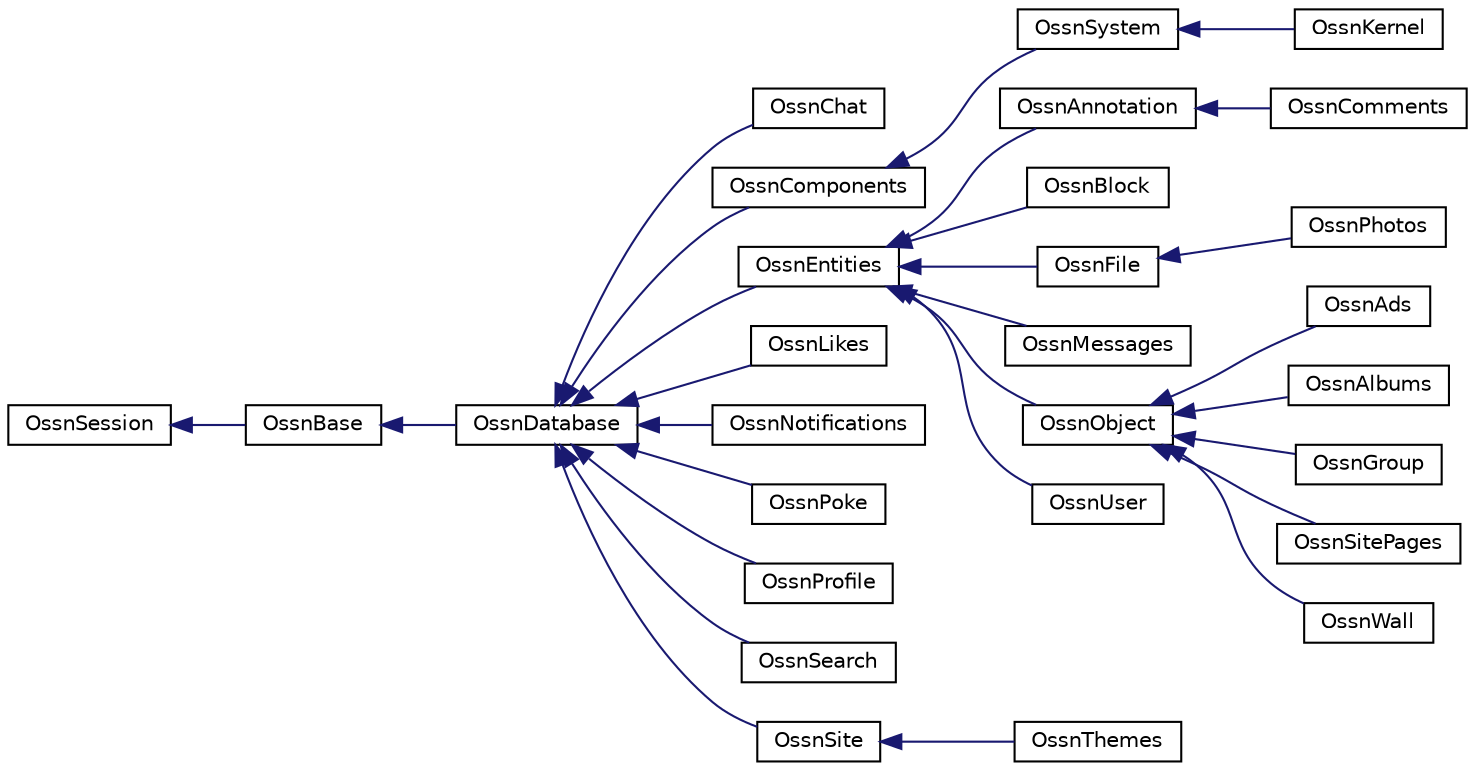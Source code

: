 digraph "Graphical Class Hierarchy"
{
  edge [fontname="Helvetica",fontsize="10",labelfontname="Helvetica",labelfontsize="10"];
  node [fontname="Helvetica",fontsize="10",shape=record];
  rankdir="LR";
  Node1 [label="OssnSession",height=0.2,width=0.4,color="black", fillcolor="white", style="filled",URL="$class_ossn_session.html"];
  Node1 -> Node2 [dir="back",color="midnightblue",fontsize="10",style="solid",fontname="Helvetica"];
  Node2 [label="OssnBase",height=0.2,width=0.4,color="black", fillcolor="white", style="filled",URL="$class_ossn_base.html"];
  Node2 -> Node3 [dir="back",color="midnightblue",fontsize="10",style="solid",fontname="Helvetica"];
  Node3 [label="OssnDatabase",height=0.2,width=0.4,color="black", fillcolor="white", style="filled",URL="$class_ossn_database.html"];
  Node3 -> Node4 [dir="back",color="midnightblue",fontsize="10",style="solid",fontname="Helvetica"];
  Node4 [label="OssnChat",height=0.2,width=0.4,color="black", fillcolor="white", style="filled",URL="$class_ossn_chat.html"];
  Node3 -> Node5 [dir="back",color="midnightblue",fontsize="10",style="solid",fontname="Helvetica"];
  Node5 [label="OssnComponents",height=0.2,width=0.4,color="black", fillcolor="white", style="filled",URL="$class_ossn_components.html"];
  Node5 -> Node6 [dir="back",color="midnightblue",fontsize="10",style="solid",fontname="Helvetica"];
  Node6 [label="OssnSystem",height=0.2,width=0.4,color="black", fillcolor="white", style="filled",URL="$class_ossn_system.html"];
  Node6 -> Node7 [dir="back",color="midnightblue",fontsize="10",style="solid",fontname="Helvetica"];
  Node7 [label="OssnKernel",height=0.2,width=0.4,color="black", fillcolor="white", style="filled",URL="$class_ossn_kernel.html"];
  Node3 -> Node8 [dir="back",color="midnightblue",fontsize="10",style="solid",fontname="Helvetica"];
  Node8 [label="OssnEntities",height=0.2,width=0.4,color="black", fillcolor="white", style="filled",URL="$class_ossn_entities.html"];
  Node8 -> Node9 [dir="back",color="midnightblue",fontsize="10",style="solid",fontname="Helvetica"];
  Node9 [label="OssnAnnotation",height=0.2,width=0.4,color="black", fillcolor="white", style="filled",URL="$class_ossn_annotation.html"];
  Node9 -> Node10 [dir="back",color="midnightblue",fontsize="10",style="solid",fontname="Helvetica"];
  Node10 [label="OssnComments",height=0.2,width=0.4,color="black", fillcolor="white", style="filled",URL="$class_ossn_comments.html"];
  Node8 -> Node11 [dir="back",color="midnightblue",fontsize="10",style="solid",fontname="Helvetica"];
  Node11 [label="OssnBlock",height=0.2,width=0.4,color="black", fillcolor="white", style="filled",URL="$class_ossn_block.html"];
  Node8 -> Node12 [dir="back",color="midnightblue",fontsize="10",style="solid",fontname="Helvetica"];
  Node12 [label="OssnFile",height=0.2,width=0.4,color="black", fillcolor="white", style="filled",URL="$class_ossn_file.html"];
  Node12 -> Node13 [dir="back",color="midnightblue",fontsize="10",style="solid",fontname="Helvetica"];
  Node13 [label="OssnPhotos",height=0.2,width=0.4,color="black", fillcolor="white", style="filled",URL="$class_ossn_photos.html"];
  Node8 -> Node14 [dir="back",color="midnightblue",fontsize="10",style="solid",fontname="Helvetica"];
  Node14 [label="OssnMessages",height=0.2,width=0.4,color="black", fillcolor="white", style="filled",URL="$class_ossn_messages.html"];
  Node8 -> Node15 [dir="back",color="midnightblue",fontsize="10",style="solid",fontname="Helvetica"];
  Node15 [label="OssnObject",height=0.2,width=0.4,color="black", fillcolor="white", style="filled",URL="$class_ossn_object.html"];
  Node15 -> Node16 [dir="back",color="midnightblue",fontsize="10",style="solid",fontname="Helvetica"];
  Node16 [label="OssnAds",height=0.2,width=0.4,color="black", fillcolor="white", style="filled",URL="$class_ossn_ads.html"];
  Node15 -> Node17 [dir="back",color="midnightblue",fontsize="10",style="solid",fontname="Helvetica"];
  Node17 [label="OssnAlbums",height=0.2,width=0.4,color="black", fillcolor="white", style="filled",URL="$class_ossn_albums.html"];
  Node15 -> Node18 [dir="back",color="midnightblue",fontsize="10",style="solid",fontname="Helvetica"];
  Node18 [label="OssnGroup",height=0.2,width=0.4,color="black", fillcolor="white", style="filled",URL="$class_ossn_group.html"];
  Node15 -> Node19 [dir="back",color="midnightblue",fontsize="10",style="solid",fontname="Helvetica"];
  Node19 [label="OssnSitePages",height=0.2,width=0.4,color="black", fillcolor="white", style="filled",URL="$class_ossn_site_pages.html"];
  Node15 -> Node20 [dir="back",color="midnightblue",fontsize="10",style="solid",fontname="Helvetica"];
  Node20 [label="OssnWall",height=0.2,width=0.4,color="black", fillcolor="white", style="filled",URL="$class_ossn_wall.html"];
  Node8 -> Node21 [dir="back",color="midnightblue",fontsize="10",style="solid",fontname="Helvetica"];
  Node21 [label="OssnUser",height=0.2,width=0.4,color="black", fillcolor="white", style="filled",URL="$class_ossn_user.html"];
  Node3 -> Node22 [dir="back",color="midnightblue",fontsize="10",style="solid",fontname="Helvetica"];
  Node22 [label="OssnLikes",height=0.2,width=0.4,color="black", fillcolor="white", style="filled",URL="$class_ossn_likes.html"];
  Node3 -> Node23 [dir="back",color="midnightblue",fontsize="10",style="solid",fontname="Helvetica"];
  Node23 [label="OssnNotifications",height=0.2,width=0.4,color="black", fillcolor="white", style="filled",URL="$class_ossn_notifications.html"];
  Node3 -> Node24 [dir="back",color="midnightblue",fontsize="10",style="solid",fontname="Helvetica"];
  Node24 [label="OssnPoke",height=0.2,width=0.4,color="black", fillcolor="white", style="filled",URL="$class_ossn_poke.html"];
  Node3 -> Node25 [dir="back",color="midnightblue",fontsize="10",style="solid",fontname="Helvetica"];
  Node25 [label="OssnProfile",height=0.2,width=0.4,color="black", fillcolor="white", style="filled",URL="$class_ossn_profile.html"];
  Node3 -> Node26 [dir="back",color="midnightblue",fontsize="10",style="solid",fontname="Helvetica"];
  Node26 [label="OssnSearch",height=0.2,width=0.4,color="black", fillcolor="white", style="filled",URL="$class_ossn_search.html"];
  Node3 -> Node27 [dir="back",color="midnightblue",fontsize="10",style="solid",fontname="Helvetica"];
  Node27 [label="OssnSite",height=0.2,width=0.4,color="black", fillcolor="white", style="filled",URL="$class_ossn_site.html"];
  Node27 -> Node28 [dir="back",color="midnightblue",fontsize="10",style="solid",fontname="Helvetica"];
  Node28 [label="OssnThemes",height=0.2,width=0.4,color="black", fillcolor="white", style="filled",URL="$class_ossn_themes.html"];
}
